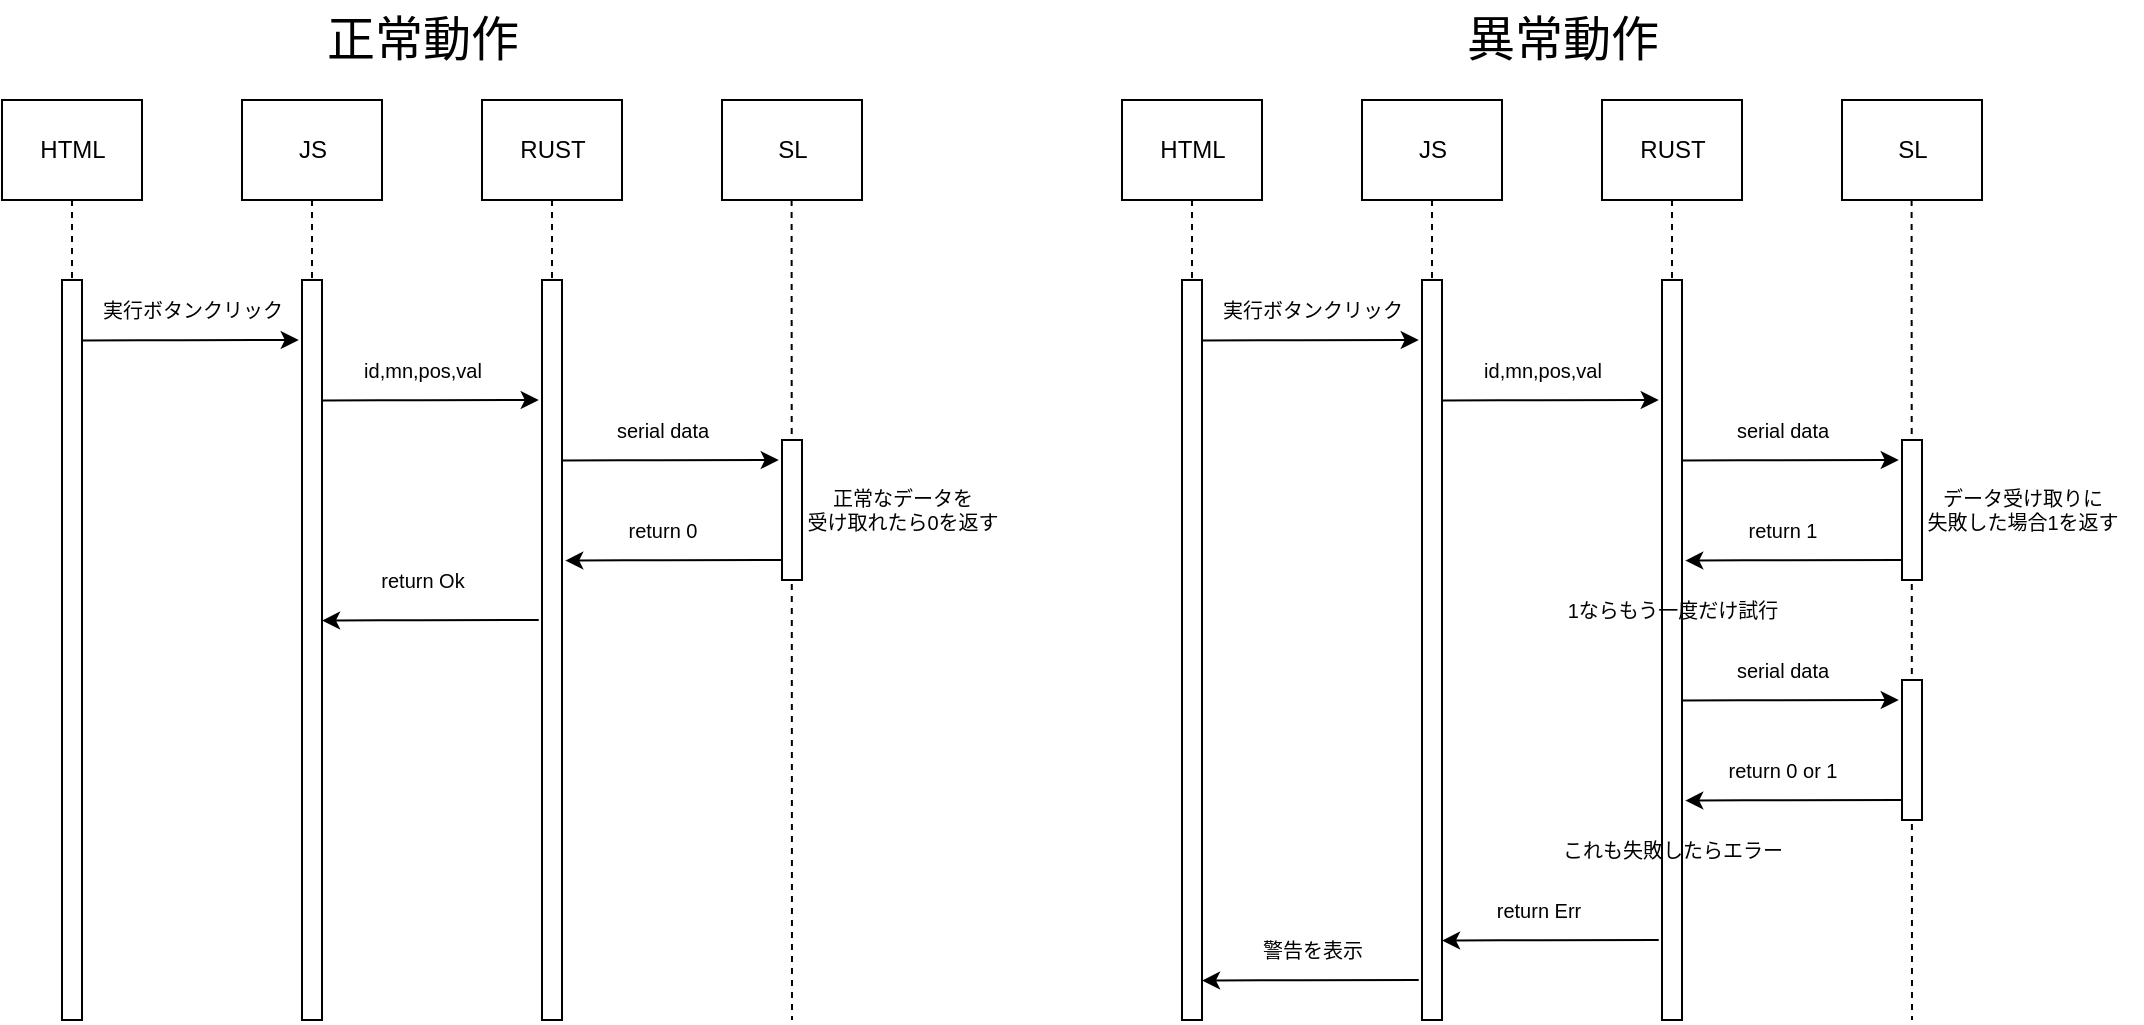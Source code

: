 <mxfile>
    <diagram id="5d_2CFA66pLMOxRAJSd5" name="ページ1">
        <mxGraphModel dx="1851" dy="806" grid="1" gridSize="10" guides="1" tooltips="1" connect="1" arrows="1" fold="1" page="1" pageScale="1" pageWidth="1169" pageHeight="1654" math="0" shadow="0">
            <root>
                <mxCell id="0"/>
                <mxCell id="1" parent="0"/>
                <mxCell id="2" value="" style="html=1;points=[];perimeter=orthogonalPerimeter;" vertex="1" parent="1">
                    <mxGeometry x="750" y="150" width="10" height="370" as="geometry"/>
                </mxCell>
                <mxCell id="6" style="edgeStyle=none;html=1;endArrow=none;endFill=0;dashed=1;" edge="1" parent="1" source="5" target="2">
                    <mxGeometry relative="1" as="geometry"/>
                </mxCell>
                <mxCell id="5" value="JS" style="html=1;" vertex="1" parent="1">
                    <mxGeometry x="720" y="60" width="70" height="50" as="geometry"/>
                </mxCell>
                <mxCell id="18" value="" style="html=1;points=[];perimeter=orthogonalPerimeter;" vertex="1" parent="1">
                    <mxGeometry x="870" y="150" width="10" height="370" as="geometry"/>
                </mxCell>
                <mxCell id="19" style="edgeStyle=none;html=1;endArrow=none;endFill=0;dashed=1;" edge="1" source="20" target="18" parent="1">
                    <mxGeometry relative="1" as="geometry"/>
                </mxCell>
                <mxCell id="20" value="RUST" style="html=1;" vertex="1" parent="1">
                    <mxGeometry x="840" y="60" width="70" height="50" as="geometry"/>
                </mxCell>
                <mxCell id="23" value="SL" style="html=1;" vertex="1" parent="1">
                    <mxGeometry x="960" y="60" width="70" height="50" as="geometry"/>
                </mxCell>
                <mxCell id="27" value="" style="endArrow=classic;html=1;entryX=-0.116;entryY=0.103;entryDx=0;entryDy=0;entryPerimeter=0;exitX=1.047;exitY=0.104;exitDx=0;exitDy=0;exitPerimeter=0;" edge="1" parent="1">
                    <mxGeometry width="50" height="50" relative="1" as="geometry">
                        <mxPoint x="880" y="240.29" as="sourcePoint"/>
                        <mxPoint x="988.37" y="240" as="targetPoint"/>
                        <Array as="points">
                            <mxPoint x="919.53" y="240.13"/>
                        </Array>
                    </mxGeometry>
                </mxCell>
                <mxCell id="28" value="" style="html=1;points=[];perimeter=orthogonalPerimeter;" vertex="1" parent="1">
                    <mxGeometry x="630" y="150" width="10" height="370" as="geometry"/>
                </mxCell>
                <mxCell id="29" style="edgeStyle=none;html=1;endArrow=none;endFill=0;dashed=1;" edge="1" source="30" target="28" parent="1">
                    <mxGeometry relative="1" as="geometry"/>
                </mxCell>
                <mxCell id="30" value="HTML" style="html=1;" vertex="1" parent="1">
                    <mxGeometry x="600" y="60" width="70" height="50" as="geometry"/>
                </mxCell>
                <mxCell id="31" value="" style="endArrow=classic;html=1;entryX=-0.116;entryY=0.103;entryDx=0;entryDy=0;entryPerimeter=0;exitX=1.047;exitY=0.104;exitDx=0;exitDy=0;exitPerimeter=0;" edge="1" parent="1">
                    <mxGeometry width="50" height="50" relative="1" as="geometry">
                        <mxPoint x="640" y="180.29" as="sourcePoint"/>
                        <mxPoint x="748.37" y="180" as="targetPoint"/>
                        <Array as="points">
                            <mxPoint x="679.53" y="180.13"/>
                        </Array>
                    </mxGeometry>
                </mxCell>
                <mxCell id="32" value="実行ボタンクリック" style="text;html=1;align=center;verticalAlign=middle;resizable=0;points=[];autosize=1;strokeColor=none;fillColor=none;fontSize=10;" vertex="1" parent="1">
                    <mxGeometry x="640" y="150" width="110" height="30" as="geometry"/>
                </mxCell>
                <mxCell id="34" value="" style="endArrow=classic;html=1;entryX=-0.116;entryY=0.103;entryDx=0;entryDy=0;entryPerimeter=0;exitX=1.047;exitY=0.104;exitDx=0;exitDy=0;exitPerimeter=0;" edge="1" parent="1">
                    <mxGeometry width="50" height="50" relative="1" as="geometry">
                        <mxPoint x="760" y="210.29" as="sourcePoint"/>
                        <mxPoint x="868.37" y="210" as="targetPoint"/>
                        <Array as="points">
                            <mxPoint x="799.53" y="210.13"/>
                        </Array>
                    </mxGeometry>
                </mxCell>
                <mxCell id="36" value="id,mn,pos,val" style="text;html=1;align=center;verticalAlign=middle;resizable=0;points=[];autosize=1;strokeColor=none;fillColor=none;fontSize=10;" vertex="1" parent="1">
                    <mxGeometry x="770" y="180" width="80" height="30" as="geometry"/>
                </mxCell>
                <mxCell id="37" value="serial data" style="text;html=1;align=center;verticalAlign=middle;resizable=0;points=[];autosize=1;strokeColor=none;fillColor=none;fontSize=10;" vertex="1" parent="1">
                    <mxGeometry x="895" y="210" width="70" height="30" as="geometry"/>
                </mxCell>
                <mxCell id="39" style="edgeStyle=none;html=1;endArrow=none;endFill=0;dashed=1;" edge="1" parent="1">
                    <mxGeometry relative="1" as="geometry">
                        <mxPoint x="994.8" y="110" as="sourcePoint"/>
                        <mxPoint x="995" y="520" as="targetPoint"/>
                    </mxGeometry>
                </mxCell>
                <mxCell id="21" value="" style="html=1;points=[];perimeter=orthogonalPerimeter;" vertex="1" parent="1">
                    <mxGeometry x="990" y="230" width="10" height="70" as="geometry"/>
                </mxCell>
                <mxCell id="40" value="" style="endArrow=classic;html=1;entryX=-0.116;entryY=0.103;entryDx=0;entryDy=0;entryPerimeter=0;exitX=1.047;exitY=0.104;exitDx=0;exitDy=0;exitPerimeter=0;" edge="1" parent="1">
                    <mxGeometry width="50" height="50" relative="1" as="geometry">
                        <mxPoint x="990.0" y="290" as="sourcePoint"/>
                        <mxPoint x="881.63" y="290.29" as="targetPoint"/>
                        <Array as="points">
                            <mxPoint x="921.16" y="290.13"/>
                        </Array>
                    </mxGeometry>
                </mxCell>
                <mxCell id="41" value="return 1" style="text;html=1;align=center;verticalAlign=middle;resizable=0;points=[];autosize=1;strokeColor=none;fillColor=none;fontSize=10;" vertex="1" parent="1">
                    <mxGeometry x="900" y="260" width="60" height="30" as="geometry"/>
                </mxCell>
                <mxCell id="43" value="1ならもう一度だけ試行" style="text;html=1;align=center;verticalAlign=middle;resizable=0;points=[];autosize=1;strokeColor=none;fillColor=none;fontSize=10;" vertex="1" parent="1">
                    <mxGeometry x="810" y="300" width="130" height="30" as="geometry"/>
                </mxCell>
                <mxCell id="44" value="" style="endArrow=classic;html=1;entryX=-0.116;entryY=0.103;entryDx=0;entryDy=0;entryPerimeter=0;exitX=1.047;exitY=0.104;exitDx=0;exitDy=0;exitPerimeter=0;" edge="1" parent="1">
                    <mxGeometry width="50" height="50" relative="1" as="geometry">
                        <mxPoint x="880" y="360.29" as="sourcePoint"/>
                        <mxPoint x="988.37" y="360" as="targetPoint"/>
                        <Array as="points">
                            <mxPoint x="919.53" y="360.13"/>
                        </Array>
                    </mxGeometry>
                </mxCell>
                <mxCell id="45" value="serial data" style="text;html=1;align=center;verticalAlign=middle;resizable=0;points=[];autosize=1;strokeColor=none;fillColor=none;fontSize=10;" vertex="1" parent="1">
                    <mxGeometry x="895" y="330" width="70" height="30" as="geometry"/>
                </mxCell>
                <mxCell id="46" value="" style="html=1;points=[];perimeter=orthogonalPerimeter;" vertex="1" parent="1">
                    <mxGeometry x="990" y="350" width="10" height="70" as="geometry"/>
                </mxCell>
                <mxCell id="47" value="" style="endArrow=classic;html=1;entryX=-0.116;entryY=0.103;entryDx=0;entryDy=0;entryPerimeter=0;exitX=1.047;exitY=0.104;exitDx=0;exitDy=0;exitPerimeter=0;" edge="1" parent="1">
                    <mxGeometry width="50" height="50" relative="1" as="geometry">
                        <mxPoint x="990.0" y="410.0" as="sourcePoint"/>
                        <mxPoint x="881.63" y="410.29" as="targetPoint"/>
                        <Array as="points">
                            <mxPoint x="921.16" y="410.13"/>
                        </Array>
                    </mxGeometry>
                </mxCell>
                <mxCell id="48" value="return 0 or 1" style="text;html=1;align=center;verticalAlign=middle;resizable=0;points=[];autosize=1;strokeColor=none;fillColor=none;fontSize=10;" vertex="1" parent="1">
                    <mxGeometry x="890" y="380" width="80" height="30" as="geometry"/>
                </mxCell>
                <mxCell id="49" value="これも失敗したらエラー" style="text;html=1;align=center;verticalAlign=middle;resizable=0;points=[];autosize=1;strokeColor=none;fillColor=none;fontSize=10;" vertex="1" parent="1">
                    <mxGeometry x="810" y="420" width="130" height="30" as="geometry"/>
                </mxCell>
                <mxCell id="51" value="" style="endArrow=classic;html=1;entryX=-0.116;entryY=0.103;entryDx=0;entryDy=0;entryPerimeter=0;exitX=1.047;exitY=0.104;exitDx=0;exitDy=0;exitPerimeter=0;" edge="1" parent="1">
                    <mxGeometry width="50" height="50" relative="1" as="geometry">
                        <mxPoint x="868.37" y="480.0" as="sourcePoint"/>
                        <mxPoint x="760.0" y="480.29" as="targetPoint"/>
                        <Array as="points">
                            <mxPoint x="799.53" y="480.13"/>
                        </Array>
                    </mxGeometry>
                </mxCell>
                <mxCell id="52" value="return Err" style="text;html=1;align=center;verticalAlign=middle;resizable=0;points=[];autosize=1;strokeColor=none;fillColor=none;fontSize=10;" vertex="1" parent="1">
                    <mxGeometry x="773.37" y="450" width="70" height="30" as="geometry"/>
                </mxCell>
                <mxCell id="53" value="データ受け取りに&lt;br&gt;失敗した場合1を返す" style="text;html=1;align=center;verticalAlign=middle;resizable=0;points=[];autosize=1;strokeColor=none;fillColor=none;fontSize=10;" vertex="1" parent="1">
                    <mxGeometry x="990" y="245" width="120" height="40" as="geometry"/>
                </mxCell>
                <mxCell id="54" value="" style="endArrow=classic;html=1;entryX=-0.116;entryY=0.103;entryDx=0;entryDy=0;entryPerimeter=0;exitX=1.047;exitY=0.104;exitDx=0;exitDy=0;exitPerimeter=0;" edge="1" parent="1">
                    <mxGeometry width="50" height="50" relative="1" as="geometry">
                        <mxPoint x="748.37" y="500" as="sourcePoint"/>
                        <mxPoint x="640" y="500.29" as="targetPoint"/>
                        <Array as="points">
                            <mxPoint x="679.53" y="500.13"/>
                        </Array>
                    </mxGeometry>
                </mxCell>
                <mxCell id="55" value="警告を表示" style="text;html=1;align=center;verticalAlign=middle;resizable=0;points=[];autosize=1;strokeColor=none;fillColor=none;fontSize=10;" vertex="1" parent="1">
                    <mxGeometry x="660" y="470" width="70" height="30" as="geometry"/>
                </mxCell>
                <mxCell id="56" value="" style="html=1;points=[];perimeter=orthogonalPerimeter;" vertex="1" parent="1">
                    <mxGeometry x="190" y="150" width="10" height="370" as="geometry"/>
                </mxCell>
                <mxCell id="57" style="edgeStyle=none;html=1;endArrow=none;endFill=0;dashed=1;" edge="1" source="58" target="56" parent="1">
                    <mxGeometry relative="1" as="geometry"/>
                </mxCell>
                <mxCell id="58" value="JS" style="html=1;" vertex="1" parent="1">
                    <mxGeometry x="160" y="60" width="70" height="50" as="geometry"/>
                </mxCell>
                <mxCell id="59" value="" style="html=1;points=[];perimeter=orthogonalPerimeter;" vertex="1" parent="1">
                    <mxGeometry x="310" y="150" width="10" height="370" as="geometry"/>
                </mxCell>
                <mxCell id="60" style="edgeStyle=none;html=1;endArrow=none;endFill=0;dashed=1;" edge="1" source="61" target="59" parent="1">
                    <mxGeometry relative="1" as="geometry"/>
                </mxCell>
                <mxCell id="61" value="RUST" style="html=1;" vertex="1" parent="1">
                    <mxGeometry x="280" y="60" width="70" height="50" as="geometry"/>
                </mxCell>
                <mxCell id="62" value="SL" style="html=1;" vertex="1" parent="1">
                    <mxGeometry x="400" y="60" width="70" height="50" as="geometry"/>
                </mxCell>
                <mxCell id="63" value="" style="endArrow=classic;html=1;entryX=-0.116;entryY=0.103;entryDx=0;entryDy=0;entryPerimeter=0;exitX=1.047;exitY=0.104;exitDx=0;exitDy=0;exitPerimeter=0;" edge="1" parent="1">
                    <mxGeometry width="50" height="50" relative="1" as="geometry">
                        <mxPoint x="320" y="240.29" as="sourcePoint"/>
                        <mxPoint x="428.37" y="240" as="targetPoint"/>
                        <Array as="points">
                            <mxPoint x="359.53" y="240.13"/>
                        </Array>
                    </mxGeometry>
                </mxCell>
                <mxCell id="64" value="" style="html=1;points=[];perimeter=orthogonalPerimeter;" vertex="1" parent="1">
                    <mxGeometry x="70" y="150" width="10" height="370" as="geometry"/>
                </mxCell>
                <mxCell id="65" style="edgeStyle=none;html=1;endArrow=none;endFill=0;dashed=1;" edge="1" source="66" target="64" parent="1">
                    <mxGeometry relative="1" as="geometry"/>
                </mxCell>
                <mxCell id="66" value="HTML" style="html=1;" vertex="1" parent="1">
                    <mxGeometry x="40" y="60" width="70" height="50" as="geometry"/>
                </mxCell>
                <mxCell id="67" value="" style="endArrow=classic;html=1;entryX=-0.116;entryY=0.103;entryDx=0;entryDy=0;entryPerimeter=0;exitX=1.047;exitY=0.104;exitDx=0;exitDy=0;exitPerimeter=0;" edge="1" parent="1">
                    <mxGeometry width="50" height="50" relative="1" as="geometry">
                        <mxPoint x="80" y="180.29" as="sourcePoint"/>
                        <mxPoint x="188.37" y="180" as="targetPoint"/>
                        <Array as="points">
                            <mxPoint x="119.53" y="180.13"/>
                        </Array>
                    </mxGeometry>
                </mxCell>
                <mxCell id="68" value="実行ボタンクリック" style="text;html=1;align=center;verticalAlign=middle;resizable=0;points=[];autosize=1;strokeColor=none;fillColor=none;fontSize=10;" vertex="1" parent="1">
                    <mxGeometry x="80" y="150" width="110" height="30" as="geometry"/>
                </mxCell>
                <mxCell id="69" value="" style="endArrow=classic;html=1;entryX=-0.116;entryY=0.103;entryDx=0;entryDy=0;entryPerimeter=0;exitX=1.047;exitY=0.104;exitDx=0;exitDy=0;exitPerimeter=0;" edge="1" parent="1">
                    <mxGeometry width="50" height="50" relative="1" as="geometry">
                        <mxPoint x="200" y="210.29" as="sourcePoint"/>
                        <mxPoint x="308.37" y="210" as="targetPoint"/>
                        <Array as="points">
                            <mxPoint x="239.53" y="210.13"/>
                        </Array>
                    </mxGeometry>
                </mxCell>
                <mxCell id="70" value="id,mn,pos,val" style="text;html=1;align=center;verticalAlign=middle;resizable=0;points=[];autosize=1;strokeColor=none;fillColor=none;fontSize=10;" vertex="1" parent="1">
                    <mxGeometry x="210" y="180" width="80" height="30" as="geometry"/>
                </mxCell>
                <mxCell id="71" value="serial data" style="text;html=1;align=center;verticalAlign=middle;resizable=0;points=[];autosize=1;strokeColor=none;fillColor=none;fontSize=10;" vertex="1" parent="1">
                    <mxGeometry x="335" y="210" width="70" height="30" as="geometry"/>
                </mxCell>
                <mxCell id="72" style="edgeStyle=none;html=1;endArrow=none;endFill=0;dashed=1;" edge="1" parent="1">
                    <mxGeometry relative="1" as="geometry">
                        <mxPoint x="434.8" y="110" as="sourcePoint"/>
                        <mxPoint x="435" y="520" as="targetPoint"/>
                    </mxGeometry>
                </mxCell>
                <mxCell id="73" value="" style="html=1;points=[];perimeter=orthogonalPerimeter;" vertex="1" parent="1">
                    <mxGeometry x="430" y="230" width="10" height="70" as="geometry"/>
                </mxCell>
                <mxCell id="74" value="" style="endArrow=classic;html=1;entryX=-0.116;entryY=0.103;entryDx=0;entryDy=0;entryPerimeter=0;exitX=1.047;exitY=0.104;exitDx=0;exitDy=0;exitPerimeter=0;" edge="1" parent="1">
                    <mxGeometry width="50" height="50" relative="1" as="geometry">
                        <mxPoint x="430" y="290" as="sourcePoint"/>
                        <mxPoint x="321.63" y="290.29" as="targetPoint"/>
                        <Array as="points">
                            <mxPoint x="361.16" y="290.13"/>
                        </Array>
                    </mxGeometry>
                </mxCell>
                <mxCell id="75" value="return 0" style="text;html=1;align=center;verticalAlign=middle;resizable=0;points=[];autosize=1;strokeColor=none;fillColor=none;fontSize=10;" vertex="1" parent="1">
                    <mxGeometry x="340" y="260" width="60" height="30" as="geometry"/>
                </mxCell>
                <mxCell id="85" value="正常なデータを&lt;br&gt;受け取れたら0を返す" style="text;html=1;align=center;verticalAlign=middle;resizable=0;points=[];autosize=1;strokeColor=none;fillColor=none;fontSize=10;" vertex="1" parent="1">
                    <mxGeometry x="430" y="245" width="120" height="40" as="geometry"/>
                </mxCell>
                <mxCell id="88" value="return Ok" style="text;html=1;align=center;verticalAlign=middle;resizable=0;points=[];autosize=1;strokeColor=none;fillColor=none;fontSize=10;" vertex="1" parent="1">
                    <mxGeometry x="215" y="285" width="70" height="30" as="geometry"/>
                </mxCell>
                <mxCell id="89" value="" style="endArrow=classic;html=1;entryX=-0.116;entryY=0.103;entryDx=0;entryDy=0;entryPerimeter=0;exitX=1.047;exitY=0.104;exitDx=0;exitDy=0;exitPerimeter=0;" edge="1" parent="1">
                    <mxGeometry width="50" height="50" relative="1" as="geometry">
                        <mxPoint x="308.37" y="320" as="sourcePoint"/>
                        <mxPoint x="200.0" y="320.29" as="targetPoint"/>
                        <Array as="points">
                            <mxPoint x="239.53" y="320.13"/>
                        </Array>
                    </mxGeometry>
                </mxCell>
                <mxCell id="90" value="正常動作" style="text;html=1;align=center;verticalAlign=middle;resizable=0;points=[];autosize=1;strokeColor=none;fillColor=none;fontSize=24;" vertex="1" parent="1">
                    <mxGeometry x="190" y="10" width="120" height="40" as="geometry"/>
                </mxCell>
                <mxCell id="91" value="異常動作" style="text;html=1;align=center;verticalAlign=middle;resizable=0;points=[];autosize=1;strokeColor=none;fillColor=none;fontSize=24;" vertex="1" parent="1">
                    <mxGeometry x="760" y="10" width="120" height="40" as="geometry"/>
                </mxCell>
            </root>
        </mxGraphModel>
    </diagram>
</mxfile>